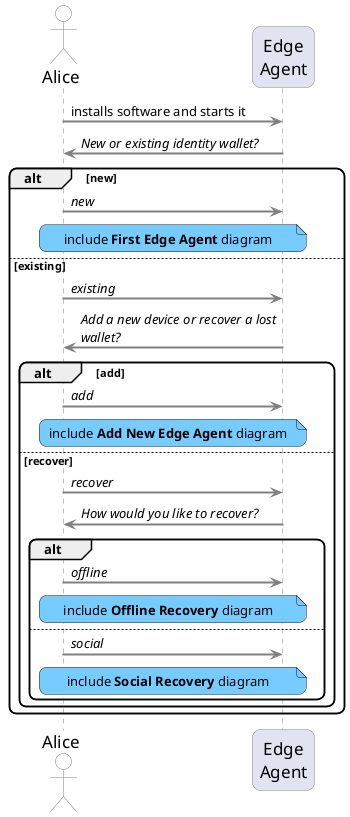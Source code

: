 @startuml
skinparam sequenceArrowThickness 2
skinparam roundcorner 15
skinparam maxmessagesize 200
skinparam sequence {
	ArrowColor grey
	LifeLineBorderColor grey
    ParticipantBorderColor grey
	boxbordercolor white
	ParticipantFontSize 17
	actorfontsize 17
	boxfontsize 17
	boxfontcolor grey
	ActorBorderColor grey
    Actorbackgroundcolor white
}

actor Alice as al
participant "Edge\nAgent" as ag
al -> ag: installs software and starts it

ag -> al: <i>New or existing identity wallet?
alt new
al -> ag: <i>new
note over al, ag #77ccff
include <b>First Edge Agent</b> diagram
end note
else existing
al -> ag: <i>existing
ag -> al: <i>Add a new device or recover a lost wallet?
alt add
al -> ag: <i>add
note over al, ag  #77ccff
include <b>Add New Edge Agent</b> diagram
end note
else recover
al -> ag: <i>recover

ag -> al: <i>How would you like to recover?

alt
al -> ag: <i>offline
note over al, ag #77ccff
include <b>Offline Recovery</b> diagram
end note
else
al -> ag: <i>social
note over al, ag #77ccff
include <b>Social Recovery</b> diagram
end note
end
end
end


@enduml

